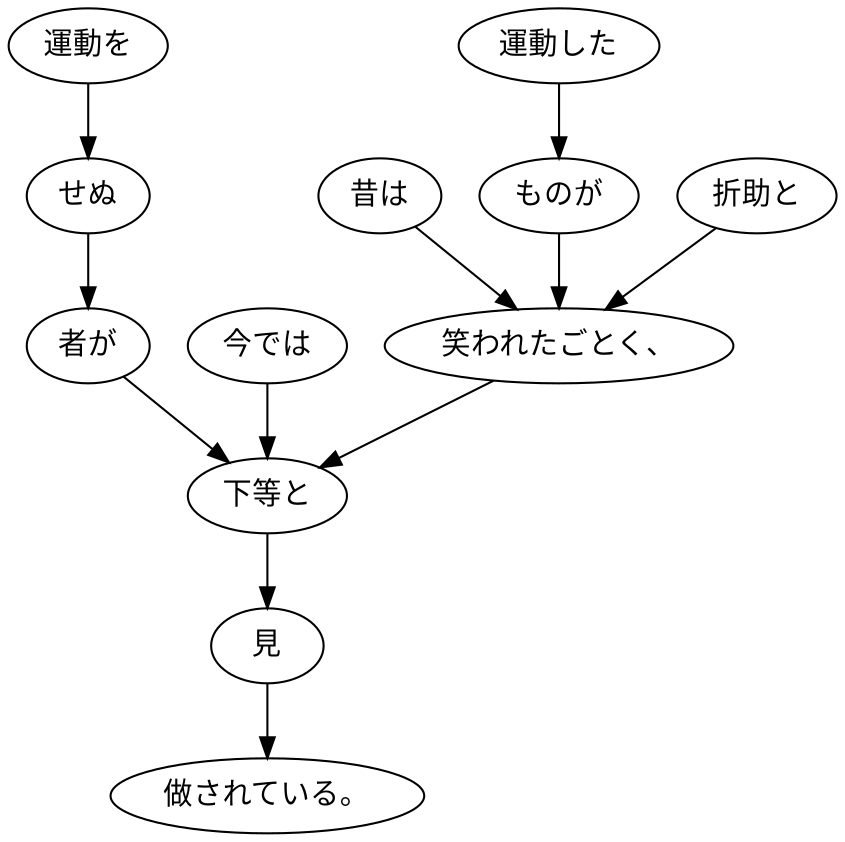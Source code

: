 digraph graph3933 {
	node0 [label="昔は"];
	node1 [label="運動した"];
	node2 [label="ものが"];
	node3 [label="折助と"];
	node4 [label="笑われたごとく、"];
	node5 [label="今では"];
	node6 [label="運動を"];
	node7 [label="せぬ"];
	node8 [label="者が"];
	node9 [label="下等と"];
	node10 [label="見"];
	node11 [label="做されている。"];
	node0 -> node4;
	node1 -> node2;
	node2 -> node4;
	node3 -> node4;
	node4 -> node9;
	node5 -> node9;
	node6 -> node7;
	node7 -> node8;
	node8 -> node9;
	node9 -> node10;
	node10 -> node11;
}
